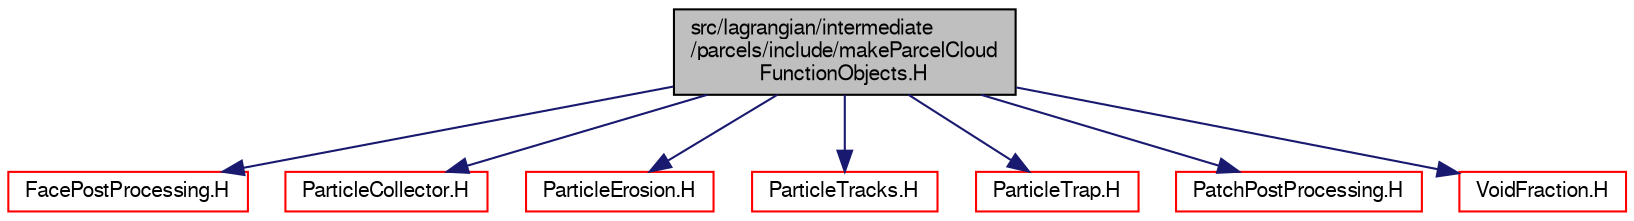 digraph "src/lagrangian/intermediate/parcels/include/makeParcelCloudFunctionObjects.H"
{
  bgcolor="transparent";
  edge [fontname="FreeSans",fontsize="10",labelfontname="FreeSans",labelfontsize="10"];
  node [fontname="FreeSans",fontsize="10",shape=record];
  Node0 [label="src/lagrangian/intermediate\l/parcels/include/makeParcelCloud\lFunctionObjects.H",height=0.2,width=0.4,color="black", fillcolor="grey75", style="filled", fontcolor="black"];
  Node0 -> Node1 [color="midnightblue",fontsize="10",style="solid",fontname="FreeSans"];
  Node1 [label="FacePostProcessing.H",height=0.2,width=0.4,color="red",URL="$a05558.html"];
  Node0 -> Node179 [color="midnightblue",fontsize="10",style="solid",fontname="FreeSans"];
  Node179 [label="ParticleCollector.H",height=0.2,width=0.4,color="red",URL="$a05567.html"];
  Node0 -> Node234 [color="midnightblue",fontsize="10",style="solid",fontname="FreeSans"];
  Node234 [label="ParticleErosion.H",height=0.2,width=0.4,color="red",URL="$a05576.html"];
  Node0 -> Node314 [color="midnightblue",fontsize="10",style="solid",fontname="FreeSans"];
  Node314 [label="ParticleTracks.H",height=0.2,width=0.4,color="red",URL="$a05582.html"];
  Node0 -> Node316 [color="midnightblue",fontsize="10",style="solid",fontname="FreeSans"];
  Node316 [label="ParticleTrap.H",height=0.2,width=0.4,color="red",URL="$a05591.html"];
  Node0 -> Node317 [color="midnightblue",fontsize="10",style="solid",fontname="FreeSans"];
  Node317 [label="PatchPostProcessing.H",height=0.2,width=0.4,color="red",URL="$a05597.html"];
  Node0 -> Node319 [color="midnightblue",fontsize="10",style="solid",fontname="FreeSans"];
  Node319 [label="VoidFraction.H",height=0.2,width=0.4,color="red",URL="$a05606.html"];
}
